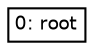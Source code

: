 digraph "instanceTree_0.dot" {
node[fontname=Helvetica fontsize=9 shape=box height = 0 width = 0 margin= 0.04]
graph[ordering=out]
edge[arrowsize = 0.3]
"-1"  [label="0: root"]

}